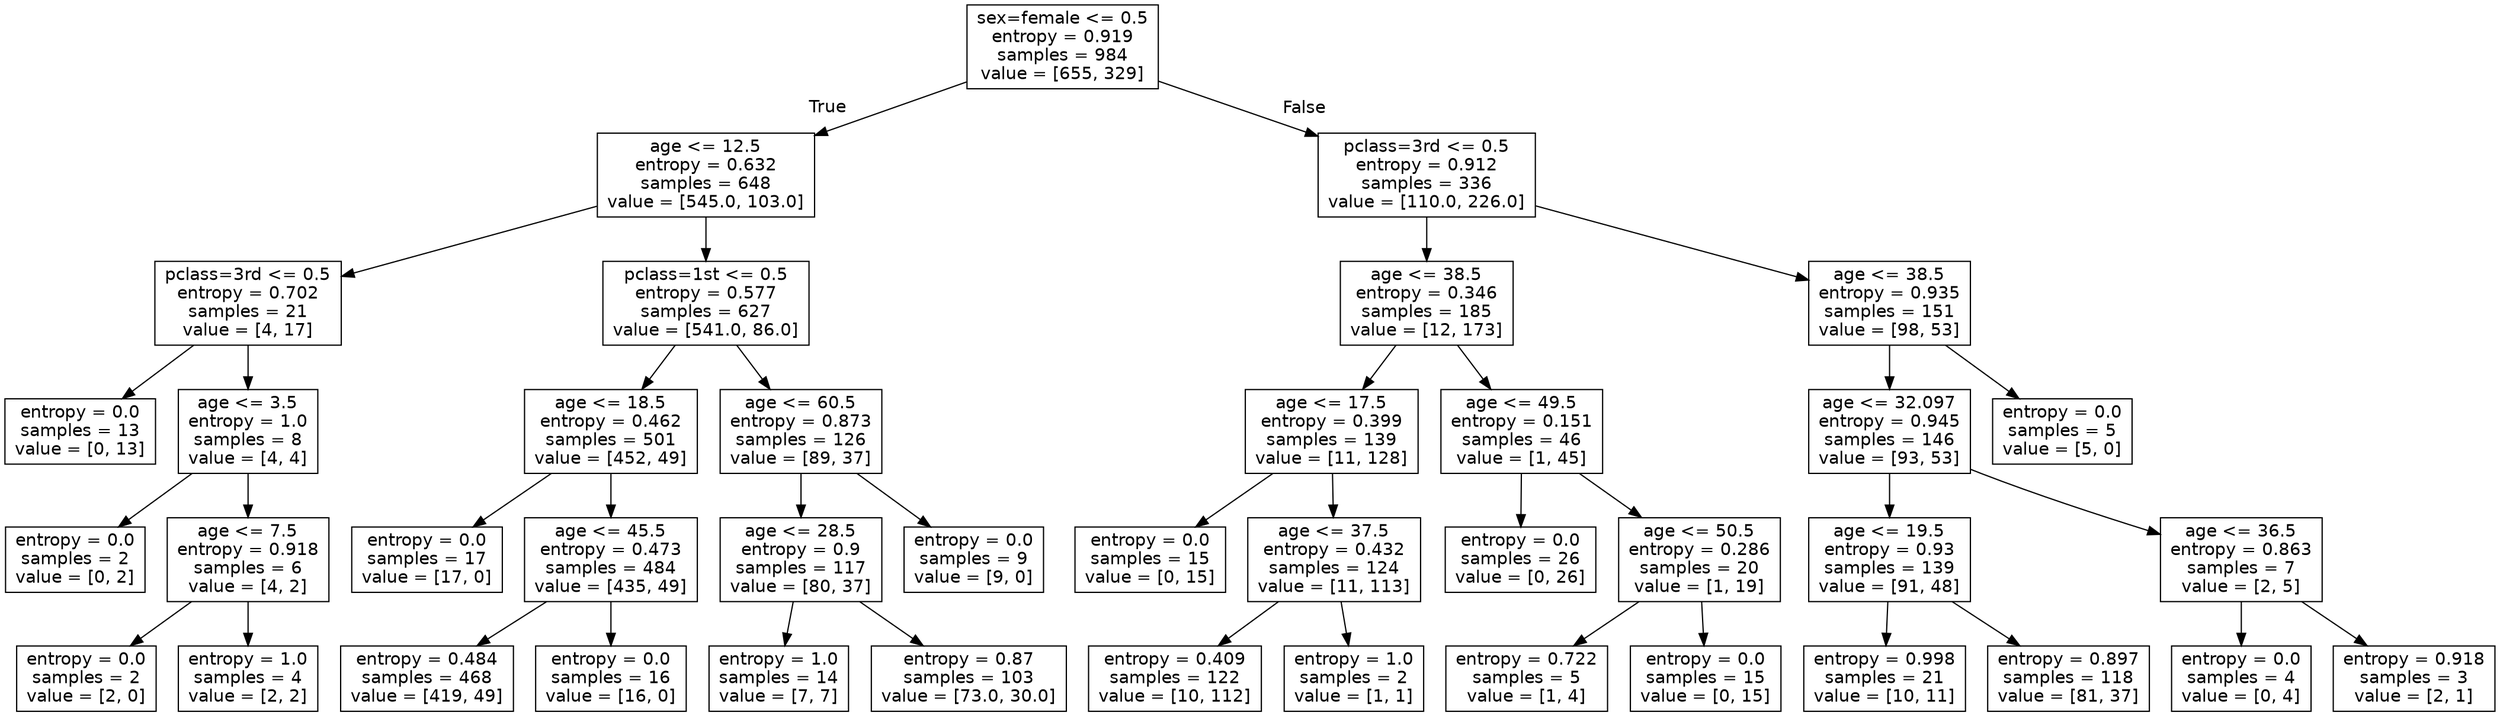 digraph Tree {
node [shape=box, fontname="helvetica"] ;
edge [fontname="helvetica"] ;
0 [label="sex=female <= 0.5\nentropy = 0.919\nsamples = 984\nvalue = [655, 329]"] ;
1 [label="age <= 12.5\nentropy = 0.632\nsamples = 648\nvalue = [545.0, 103.0]"] ;
0 -> 1 [labeldistance=2.5, labelangle=45, headlabel="True"] ;
2 [label="pclass=3rd <= 0.5\nentropy = 0.702\nsamples = 21\nvalue = [4, 17]"] ;
1 -> 2 ;
3 [label="entropy = 0.0\nsamples = 13\nvalue = [0, 13]"] ;
2 -> 3 ;
4 [label="age <= 3.5\nentropy = 1.0\nsamples = 8\nvalue = [4, 4]"] ;
2 -> 4 ;
5 [label="entropy = 0.0\nsamples = 2\nvalue = [0, 2]"] ;
4 -> 5 ;
6 [label="age <= 7.5\nentropy = 0.918\nsamples = 6\nvalue = [4, 2]"] ;
4 -> 6 ;
7 [label="entropy = 0.0\nsamples = 2\nvalue = [2, 0]"] ;
6 -> 7 ;
8 [label="entropy = 1.0\nsamples = 4\nvalue = [2, 2]"] ;
6 -> 8 ;
9 [label="pclass=1st <= 0.5\nentropy = 0.577\nsamples = 627\nvalue = [541.0, 86.0]"] ;
1 -> 9 ;
10 [label="age <= 18.5\nentropy = 0.462\nsamples = 501\nvalue = [452, 49]"] ;
9 -> 10 ;
11 [label="entropy = 0.0\nsamples = 17\nvalue = [17, 0]"] ;
10 -> 11 ;
12 [label="age <= 45.5\nentropy = 0.473\nsamples = 484\nvalue = [435, 49]"] ;
10 -> 12 ;
13 [label="entropy = 0.484\nsamples = 468\nvalue = [419, 49]"] ;
12 -> 13 ;
14 [label="entropy = 0.0\nsamples = 16\nvalue = [16, 0]"] ;
12 -> 14 ;
15 [label="age <= 60.5\nentropy = 0.873\nsamples = 126\nvalue = [89, 37]"] ;
9 -> 15 ;
16 [label="age <= 28.5\nentropy = 0.9\nsamples = 117\nvalue = [80, 37]"] ;
15 -> 16 ;
17 [label="entropy = 1.0\nsamples = 14\nvalue = [7, 7]"] ;
16 -> 17 ;
18 [label="entropy = 0.87\nsamples = 103\nvalue = [73.0, 30.0]"] ;
16 -> 18 ;
19 [label="entropy = 0.0\nsamples = 9\nvalue = [9, 0]"] ;
15 -> 19 ;
20 [label="pclass=3rd <= 0.5\nentropy = 0.912\nsamples = 336\nvalue = [110.0, 226.0]"] ;
0 -> 20 [labeldistance=2.5, labelangle=-45, headlabel="False"] ;
21 [label="age <= 38.5\nentropy = 0.346\nsamples = 185\nvalue = [12, 173]"] ;
20 -> 21 ;
22 [label="age <= 17.5\nentropy = 0.399\nsamples = 139\nvalue = [11, 128]"] ;
21 -> 22 ;
23 [label="entropy = 0.0\nsamples = 15\nvalue = [0, 15]"] ;
22 -> 23 ;
24 [label="age <= 37.5\nentropy = 0.432\nsamples = 124\nvalue = [11, 113]"] ;
22 -> 24 ;
25 [label="entropy = 0.409\nsamples = 122\nvalue = [10, 112]"] ;
24 -> 25 ;
26 [label="entropy = 1.0\nsamples = 2\nvalue = [1, 1]"] ;
24 -> 26 ;
27 [label="age <= 49.5\nentropy = 0.151\nsamples = 46\nvalue = [1, 45]"] ;
21 -> 27 ;
28 [label="entropy = 0.0\nsamples = 26\nvalue = [0, 26]"] ;
27 -> 28 ;
29 [label="age <= 50.5\nentropy = 0.286\nsamples = 20\nvalue = [1, 19]"] ;
27 -> 29 ;
30 [label="entropy = 0.722\nsamples = 5\nvalue = [1, 4]"] ;
29 -> 30 ;
31 [label="entropy = 0.0\nsamples = 15\nvalue = [0, 15]"] ;
29 -> 31 ;
32 [label="age <= 38.5\nentropy = 0.935\nsamples = 151\nvalue = [98, 53]"] ;
20 -> 32 ;
33 [label="age <= 32.097\nentropy = 0.945\nsamples = 146\nvalue = [93, 53]"] ;
32 -> 33 ;
34 [label="age <= 19.5\nentropy = 0.93\nsamples = 139\nvalue = [91, 48]"] ;
33 -> 34 ;
35 [label="entropy = 0.998\nsamples = 21\nvalue = [10, 11]"] ;
34 -> 35 ;
36 [label="entropy = 0.897\nsamples = 118\nvalue = [81, 37]"] ;
34 -> 36 ;
37 [label="age <= 36.5\nentropy = 0.863\nsamples = 7\nvalue = [2, 5]"] ;
33 -> 37 ;
38 [label="entropy = 0.0\nsamples = 4\nvalue = [0, 4]"] ;
37 -> 38 ;
39 [label="entropy = 0.918\nsamples = 3\nvalue = [2, 1]"] ;
37 -> 39 ;
40 [label="entropy = 0.0\nsamples = 5\nvalue = [5, 0]"] ;
32 -> 40 ;
}